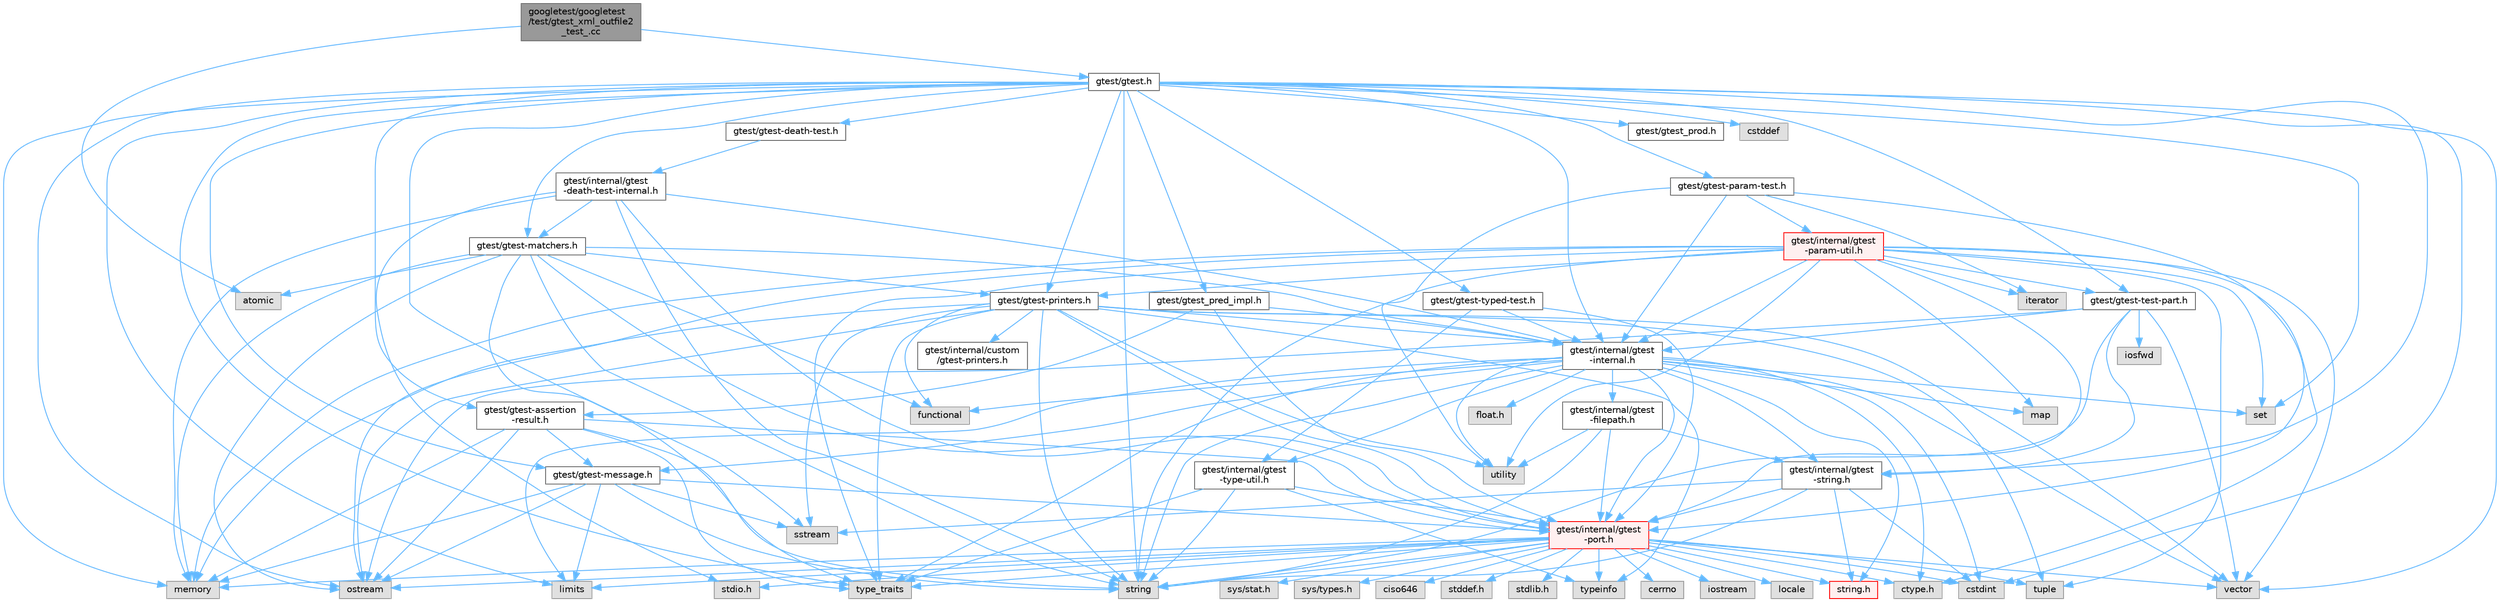 digraph "googletest/googletest/test/gtest_xml_outfile2_test_.cc"
{
 // LATEX_PDF_SIZE
  bgcolor="transparent";
  edge [fontname=Helvetica,fontsize=10,labelfontname=Helvetica,labelfontsize=10];
  node [fontname=Helvetica,fontsize=10,shape=box,height=0.2,width=0.4];
  Node1 [id="Node000001",label="googletest/googletest\l/test/gtest_xml_outfile2\l_test_.cc",height=0.2,width=0.4,color="gray40", fillcolor="grey60", style="filled", fontcolor="black",tooltip=" "];
  Node1 -> Node2 [id="edge148_Node000001_Node000002",color="steelblue1",style="solid",tooltip=" "];
  Node2 [id="Node000002",label="atomic",height=0.2,width=0.4,color="grey60", fillcolor="#E0E0E0", style="filled",tooltip=" "];
  Node1 -> Node3 [id="edge149_Node000001_Node000003",color="steelblue1",style="solid",tooltip=" "];
  Node3 [id="Node000003",label="gtest/gtest.h",height=0.2,width=0.4,color="grey40", fillcolor="white", style="filled",URL="$gtest_8h.html",tooltip=" "];
  Node3 -> Node4 [id="edge150_Node000003_Node000004",color="steelblue1",style="solid",tooltip=" "];
  Node4 [id="Node000004",label="cstddef",height=0.2,width=0.4,color="grey60", fillcolor="#E0E0E0", style="filled",tooltip=" "];
  Node3 -> Node5 [id="edge151_Node000003_Node000005",color="steelblue1",style="solid",tooltip=" "];
  Node5 [id="Node000005",label="cstdint",height=0.2,width=0.4,color="grey60", fillcolor="#E0E0E0", style="filled",tooltip=" "];
  Node3 -> Node6 [id="edge152_Node000003_Node000006",color="steelblue1",style="solid",tooltip=" "];
  Node6 [id="Node000006",label="limits",height=0.2,width=0.4,color="grey60", fillcolor="#E0E0E0", style="filled",tooltip=" "];
  Node3 -> Node7 [id="edge153_Node000003_Node000007",color="steelblue1",style="solid",tooltip=" "];
  Node7 [id="Node000007",label="memory",height=0.2,width=0.4,color="grey60", fillcolor="#E0E0E0", style="filled",tooltip=" "];
  Node3 -> Node8 [id="edge154_Node000003_Node000008",color="steelblue1",style="solid",tooltip=" "];
  Node8 [id="Node000008",label="ostream",height=0.2,width=0.4,color="grey60", fillcolor="#E0E0E0", style="filled",tooltip=" "];
  Node3 -> Node9 [id="edge155_Node000003_Node000009",color="steelblue1",style="solid",tooltip=" "];
  Node9 [id="Node000009",label="set",height=0.2,width=0.4,color="grey60", fillcolor="#E0E0E0", style="filled",tooltip=" "];
  Node3 -> Node10 [id="edge156_Node000003_Node000010",color="steelblue1",style="solid",tooltip=" "];
  Node10 [id="Node000010",label="sstream",height=0.2,width=0.4,color="grey60", fillcolor="#E0E0E0", style="filled",tooltip=" "];
  Node3 -> Node11 [id="edge157_Node000003_Node000011",color="steelblue1",style="solid",tooltip=" "];
  Node11 [id="Node000011",label="string",height=0.2,width=0.4,color="grey60", fillcolor="#E0E0E0", style="filled",tooltip=" "];
  Node3 -> Node12 [id="edge158_Node000003_Node000012",color="steelblue1",style="solid",tooltip=" "];
  Node12 [id="Node000012",label="type_traits",height=0.2,width=0.4,color="grey60", fillcolor="#E0E0E0", style="filled",tooltip=" "];
  Node3 -> Node13 [id="edge159_Node000003_Node000013",color="steelblue1",style="solid",tooltip=" "];
  Node13 [id="Node000013",label="vector",height=0.2,width=0.4,color="grey60", fillcolor="#E0E0E0", style="filled",tooltip=" "];
  Node3 -> Node14 [id="edge160_Node000003_Node000014",color="steelblue1",style="solid",tooltip=" "];
  Node14 [id="Node000014",label="gtest/gtest-assertion\l-result.h",height=0.2,width=0.4,color="grey40", fillcolor="white", style="filled",URL="$gtest-assertion-result_8h.html",tooltip=" "];
  Node14 -> Node7 [id="edge161_Node000014_Node000007",color="steelblue1",style="solid",tooltip=" "];
  Node14 -> Node8 [id="edge162_Node000014_Node000008",color="steelblue1",style="solid",tooltip=" "];
  Node14 -> Node11 [id="edge163_Node000014_Node000011",color="steelblue1",style="solid",tooltip=" "];
  Node14 -> Node12 [id="edge164_Node000014_Node000012",color="steelblue1",style="solid",tooltip=" "];
  Node14 -> Node15 [id="edge165_Node000014_Node000015",color="steelblue1",style="solid",tooltip=" "];
  Node15 [id="Node000015",label="gtest/gtest-message.h",height=0.2,width=0.4,color="grey40", fillcolor="white", style="filled",URL="$gtest-message_8h.html",tooltip=" "];
  Node15 -> Node6 [id="edge166_Node000015_Node000006",color="steelblue1",style="solid",tooltip=" "];
  Node15 -> Node7 [id="edge167_Node000015_Node000007",color="steelblue1",style="solid",tooltip=" "];
  Node15 -> Node8 [id="edge168_Node000015_Node000008",color="steelblue1",style="solid",tooltip=" "];
  Node15 -> Node10 [id="edge169_Node000015_Node000010",color="steelblue1",style="solid",tooltip=" "];
  Node15 -> Node11 [id="edge170_Node000015_Node000011",color="steelblue1",style="solid",tooltip=" "];
  Node15 -> Node16 [id="edge171_Node000015_Node000016",color="steelblue1",style="solid",tooltip=" "];
  Node16 [id="Node000016",label="gtest/internal/gtest\l-port.h",height=0.2,width=0.4,color="red", fillcolor="#FFF0F0", style="filled",URL="$gtest-port_8h.html",tooltip=" "];
  Node16 -> Node17 [id="edge172_Node000016_Node000017",color="steelblue1",style="solid",tooltip=" "];
  Node17 [id="Node000017",label="ciso646",height=0.2,width=0.4,color="grey60", fillcolor="#E0E0E0", style="filled",tooltip=" "];
  Node16 -> Node18 [id="edge173_Node000016_Node000018",color="steelblue1",style="solid",tooltip=" "];
  Node18 [id="Node000018",label="ctype.h",height=0.2,width=0.4,color="grey60", fillcolor="#E0E0E0", style="filled",tooltip=" "];
  Node16 -> Node19 [id="edge174_Node000016_Node000019",color="steelblue1",style="solid",tooltip=" "];
  Node19 [id="Node000019",label="stddef.h",height=0.2,width=0.4,color="grey60", fillcolor="#E0E0E0", style="filled",tooltip=" "];
  Node16 -> Node20 [id="edge175_Node000016_Node000020",color="steelblue1",style="solid",tooltip=" "];
  Node20 [id="Node000020",label="stdio.h",height=0.2,width=0.4,color="grey60", fillcolor="#E0E0E0", style="filled",tooltip=" "];
  Node16 -> Node21 [id="edge176_Node000016_Node000021",color="steelblue1",style="solid",tooltip=" "];
  Node21 [id="Node000021",label="stdlib.h",height=0.2,width=0.4,color="grey60", fillcolor="#E0E0E0", style="filled",tooltip=" "];
  Node16 -> Node22 [id="edge177_Node000016_Node000022",color="steelblue1",style="solid",tooltip=" "];
  Node22 [id="Node000022",label="string.h",height=0.2,width=0.4,color="red", fillcolor="#FFF0F0", style="filled",URL="$string_8h.html",tooltip=" "];
  Node16 -> Node33 [id="edge178_Node000016_Node000033",color="steelblue1",style="solid",tooltip=" "];
  Node33 [id="Node000033",label="cerrno",height=0.2,width=0.4,color="grey60", fillcolor="#E0E0E0", style="filled",tooltip=" "];
  Node16 -> Node5 [id="edge179_Node000016_Node000005",color="steelblue1",style="solid",tooltip=" "];
  Node16 -> Node34 [id="edge180_Node000016_Node000034",color="steelblue1",style="solid",tooltip=" "];
  Node34 [id="Node000034",label="iostream",height=0.2,width=0.4,color="grey60", fillcolor="#E0E0E0", style="filled",tooltip=" "];
  Node16 -> Node6 [id="edge181_Node000016_Node000006",color="steelblue1",style="solid",tooltip=" "];
  Node16 -> Node35 [id="edge182_Node000016_Node000035",color="steelblue1",style="solid",tooltip=" "];
  Node35 [id="Node000035",label="locale",height=0.2,width=0.4,color="grey60", fillcolor="#E0E0E0", style="filled",tooltip=" "];
  Node16 -> Node7 [id="edge183_Node000016_Node000007",color="steelblue1",style="solid",tooltip=" "];
  Node16 -> Node8 [id="edge184_Node000016_Node000008",color="steelblue1",style="solid",tooltip=" "];
  Node16 -> Node11 [id="edge185_Node000016_Node000011",color="steelblue1",style="solid",tooltip=" "];
  Node16 -> Node36 [id="edge186_Node000016_Node000036",color="steelblue1",style="solid",tooltip=" "];
  Node36 [id="Node000036",label="tuple",height=0.2,width=0.4,color="grey60", fillcolor="#E0E0E0", style="filled",tooltip=" "];
  Node16 -> Node12 [id="edge187_Node000016_Node000012",color="steelblue1",style="solid",tooltip=" "];
  Node16 -> Node13 [id="edge188_Node000016_Node000013",color="steelblue1",style="solid",tooltip=" "];
  Node16 -> Node37 [id="edge189_Node000016_Node000037",color="steelblue1",style="solid",tooltip=" "];
  Node37 [id="Node000037",label="sys/stat.h",height=0.2,width=0.4,color="grey60", fillcolor="#E0E0E0", style="filled",tooltip=" "];
  Node16 -> Node38 [id="edge190_Node000016_Node000038",color="steelblue1",style="solid",tooltip=" "];
  Node38 [id="Node000038",label="sys/types.h",height=0.2,width=0.4,color="grey60", fillcolor="#E0E0E0", style="filled",tooltip=" "];
  Node16 -> Node44 [id="edge191_Node000016_Node000044",color="steelblue1",style="solid",tooltip=" "];
  Node44 [id="Node000044",label="typeinfo",height=0.2,width=0.4,color="grey60", fillcolor="#E0E0E0", style="filled",tooltip=" "];
  Node14 -> Node16 [id="edge192_Node000014_Node000016",color="steelblue1",style="solid",tooltip=" "];
  Node3 -> Node45 [id="edge193_Node000003_Node000045",color="steelblue1",style="solid",tooltip=" "];
  Node45 [id="Node000045",label="gtest/gtest-death-test.h",height=0.2,width=0.4,color="grey40", fillcolor="white", style="filled",URL="$gtest-death-test_8h.html",tooltip=" "];
  Node45 -> Node46 [id="edge194_Node000045_Node000046",color="steelblue1",style="solid",tooltip=" "];
  Node46 [id="Node000046",label="gtest/internal/gtest\l-death-test-internal.h",height=0.2,width=0.4,color="grey40", fillcolor="white", style="filled",URL="$gtest-death-test-internal_8h.html",tooltip=" "];
  Node46 -> Node20 [id="edge195_Node000046_Node000020",color="steelblue1",style="solid",tooltip=" "];
  Node46 -> Node7 [id="edge196_Node000046_Node000007",color="steelblue1",style="solid",tooltip=" "];
  Node46 -> Node11 [id="edge197_Node000046_Node000011",color="steelblue1",style="solid",tooltip=" "];
  Node46 -> Node47 [id="edge198_Node000046_Node000047",color="steelblue1",style="solid",tooltip=" "];
  Node47 [id="Node000047",label="gtest/gtest-matchers.h",height=0.2,width=0.4,color="grey40", fillcolor="white", style="filled",URL="$gtest-matchers_8h.html",tooltip=" "];
  Node47 -> Node2 [id="edge199_Node000047_Node000002",color="steelblue1",style="solid",tooltip=" "];
  Node47 -> Node48 [id="edge200_Node000047_Node000048",color="steelblue1",style="solid",tooltip=" "];
  Node48 [id="Node000048",label="functional",height=0.2,width=0.4,color="grey60", fillcolor="#E0E0E0", style="filled",tooltip=" "];
  Node47 -> Node7 [id="edge201_Node000047_Node000007",color="steelblue1",style="solid",tooltip=" "];
  Node47 -> Node8 [id="edge202_Node000047_Node000008",color="steelblue1",style="solid",tooltip=" "];
  Node47 -> Node11 [id="edge203_Node000047_Node000011",color="steelblue1",style="solid",tooltip=" "];
  Node47 -> Node12 [id="edge204_Node000047_Node000012",color="steelblue1",style="solid",tooltip=" "];
  Node47 -> Node49 [id="edge205_Node000047_Node000049",color="steelblue1",style="solid",tooltip=" "];
  Node49 [id="Node000049",label="gtest/gtest-printers.h",height=0.2,width=0.4,color="grey40", fillcolor="white", style="filled",URL="$gtest-printers_8h.html",tooltip=" "];
  Node49 -> Node48 [id="edge206_Node000049_Node000048",color="steelblue1",style="solid",tooltip=" "];
  Node49 -> Node7 [id="edge207_Node000049_Node000007",color="steelblue1",style="solid",tooltip=" "];
  Node49 -> Node8 [id="edge208_Node000049_Node000008",color="steelblue1",style="solid",tooltip=" "];
  Node49 -> Node10 [id="edge209_Node000049_Node000010",color="steelblue1",style="solid",tooltip=" "];
  Node49 -> Node11 [id="edge210_Node000049_Node000011",color="steelblue1",style="solid",tooltip=" "];
  Node49 -> Node36 [id="edge211_Node000049_Node000036",color="steelblue1",style="solid",tooltip=" "];
  Node49 -> Node12 [id="edge212_Node000049_Node000012",color="steelblue1",style="solid",tooltip=" "];
  Node49 -> Node44 [id="edge213_Node000049_Node000044",color="steelblue1",style="solid",tooltip=" "];
  Node49 -> Node27 [id="edge214_Node000049_Node000027",color="steelblue1",style="solid",tooltip=" "];
  Node27 [id="Node000027",label="utility",height=0.2,width=0.4,color="grey60", fillcolor="#E0E0E0", style="filled",tooltip=" "];
  Node49 -> Node13 [id="edge215_Node000049_Node000013",color="steelblue1",style="solid",tooltip=" "];
  Node49 -> Node50 [id="edge216_Node000049_Node000050",color="steelblue1",style="solid",tooltip=" "];
  Node50 [id="Node000050",label="gtest/internal/gtest\l-internal.h",height=0.2,width=0.4,color="grey40", fillcolor="white", style="filled",URL="$gtest-internal_8h.html",tooltip=" "];
  Node50 -> Node16 [id="edge217_Node000050_Node000016",color="steelblue1",style="solid",tooltip=" "];
  Node50 -> Node18 [id="edge218_Node000050_Node000018",color="steelblue1",style="solid",tooltip=" "];
  Node50 -> Node51 [id="edge219_Node000050_Node000051",color="steelblue1",style="solid",tooltip=" "];
  Node51 [id="Node000051",label="float.h",height=0.2,width=0.4,color="grey60", fillcolor="#E0E0E0", style="filled",tooltip=" "];
  Node50 -> Node22 [id="edge220_Node000050_Node000022",color="steelblue1",style="solid",tooltip=" "];
  Node50 -> Node5 [id="edge221_Node000050_Node000005",color="steelblue1",style="solid",tooltip=" "];
  Node50 -> Node48 [id="edge222_Node000050_Node000048",color="steelblue1",style="solid",tooltip=" "];
  Node50 -> Node6 [id="edge223_Node000050_Node000006",color="steelblue1",style="solid",tooltip=" "];
  Node50 -> Node52 [id="edge224_Node000050_Node000052",color="steelblue1",style="solid",tooltip=" "];
  Node52 [id="Node000052",label="map",height=0.2,width=0.4,color="grey60", fillcolor="#E0E0E0", style="filled",tooltip=" "];
  Node50 -> Node9 [id="edge225_Node000050_Node000009",color="steelblue1",style="solid",tooltip=" "];
  Node50 -> Node11 [id="edge226_Node000050_Node000011",color="steelblue1",style="solid",tooltip=" "];
  Node50 -> Node12 [id="edge227_Node000050_Node000012",color="steelblue1",style="solid",tooltip=" "];
  Node50 -> Node27 [id="edge228_Node000050_Node000027",color="steelblue1",style="solid",tooltip=" "];
  Node50 -> Node13 [id="edge229_Node000050_Node000013",color="steelblue1",style="solid",tooltip=" "];
  Node50 -> Node15 [id="edge230_Node000050_Node000015",color="steelblue1",style="solid",tooltip=" "];
  Node50 -> Node53 [id="edge231_Node000050_Node000053",color="steelblue1",style="solid",tooltip=" "];
  Node53 [id="Node000053",label="gtest/internal/gtest\l-filepath.h",height=0.2,width=0.4,color="grey40", fillcolor="white", style="filled",URL="$gtest-filepath_8h.html",tooltip=" "];
  Node53 -> Node11 [id="edge232_Node000053_Node000011",color="steelblue1",style="solid",tooltip=" "];
  Node53 -> Node27 [id="edge233_Node000053_Node000027",color="steelblue1",style="solid",tooltip=" "];
  Node53 -> Node16 [id="edge234_Node000053_Node000016",color="steelblue1",style="solid",tooltip=" "];
  Node53 -> Node54 [id="edge235_Node000053_Node000054",color="steelblue1",style="solid",tooltip=" "];
  Node54 [id="Node000054",label="gtest/internal/gtest\l-string.h",height=0.2,width=0.4,color="grey40", fillcolor="white", style="filled",URL="$gtest-string_8h.html",tooltip=" "];
  Node54 -> Node22 [id="edge236_Node000054_Node000022",color="steelblue1",style="solid",tooltip=" "];
  Node54 -> Node5 [id="edge237_Node000054_Node000005",color="steelblue1",style="solid",tooltip=" "];
  Node54 -> Node10 [id="edge238_Node000054_Node000010",color="steelblue1",style="solid",tooltip=" "];
  Node54 -> Node11 [id="edge239_Node000054_Node000011",color="steelblue1",style="solid",tooltip=" "];
  Node54 -> Node16 [id="edge240_Node000054_Node000016",color="steelblue1",style="solid",tooltip=" "];
  Node50 -> Node54 [id="edge241_Node000050_Node000054",color="steelblue1",style="solid",tooltip=" "];
  Node50 -> Node55 [id="edge242_Node000050_Node000055",color="steelblue1",style="solid",tooltip=" "];
  Node55 [id="Node000055",label="gtest/internal/gtest\l-type-util.h",height=0.2,width=0.4,color="grey40", fillcolor="white", style="filled",URL="$gtest-type-util_8h.html",tooltip=" "];
  Node55 -> Node11 [id="edge243_Node000055_Node000011",color="steelblue1",style="solid",tooltip=" "];
  Node55 -> Node12 [id="edge244_Node000055_Node000012",color="steelblue1",style="solid",tooltip=" "];
  Node55 -> Node44 [id="edge245_Node000055_Node000044",color="steelblue1",style="solid",tooltip=" "];
  Node55 -> Node16 [id="edge246_Node000055_Node000016",color="steelblue1",style="solid",tooltip=" "];
  Node49 -> Node16 [id="edge247_Node000049_Node000016",color="steelblue1",style="solid",tooltip=" "];
  Node49 -> Node56 [id="edge248_Node000049_Node000056",color="steelblue1",style="solid",tooltip=" "];
  Node56 [id="Node000056",label="gtest/internal/custom\l/gtest-printers.h",height=0.2,width=0.4,color="grey40", fillcolor="white", style="filled",URL="$internal_2custom_2gtest-printers_8h.html",tooltip=" "];
  Node47 -> Node50 [id="edge249_Node000047_Node000050",color="steelblue1",style="solid",tooltip=" "];
  Node47 -> Node16 [id="edge250_Node000047_Node000016",color="steelblue1",style="solid",tooltip=" "];
  Node46 -> Node50 [id="edge251_Node000046_Node000050",color="steelblue1",style="solid",tooltip=" "];
  Node46 -> Node16 [id="edge252_Node000046_Node000016",color="steelblue1",style="solid",tooltip=" "];
  Node3 -> Node47 [id="edge253_Node000003_Node000047",color="steelblue1",style="solid",tooltip=" "];
  Node3 -> Node15 [id="edge254_Node000003_Node000015",color="steelblue1",style="solid",tooltip=" "];
  Node3 -> Node57 [id="edge255_Node000003_Node000057",color="steelblue1",style="solid",tooltip=" "];
  Node57 [id="Node000057",label="gtest/gtest-param-test.h",height=0.2,width=0.4,color="grey40", fillcolor="white", style="filled",URL="$gtest-param-test_8h.html",tooltip=" "];
  Node57 -> Node29 [id="edge256_Node000057_Node000029",color="steelblue1",style="solid",tooltip=" "];
  Node29 [id="Node000029",label="iterator",height=0.2,width=0.4,color="grey60", fillcolor="#E0E0E0", style="filled",tooltip=" "];
  Node57 -> Node27 [id="edge257_Node000057_Node000027",color="steelblue1",style="solid",tooltip=" "];
  Node57 -> Node50 [id="edge258_Node000057_Node000050",color="steelblue1",style="solid",tooltip=" "];
  Node57 -> Node58 [id="edge259_Node000057_Node000058",color="steelblue1",style="solid",tooltip=" "];
  Node58 [id="Node000058",label="gtest/internal/gtest\l-param-util.h",height=0.2,width=0.4,color="red", fillcolor="#FFF0F0", style="filled",URL="$gtest-param-util_8h.html",tooltip=" "];
  Node58 -> Node18 [id="edge260_Node000058_Node000018",color="steelblue1",style="solid",tooltip=" "];
  Node58 -> Node29 [id="edge261_Node000058_Node000029",color="steelblue1",style="solid",tooltip=" "];
  Node58 -> Node52 [id="edge262_Node000058_Node000052",color="steelblue1",style="solid",tooltip=" "];
  Node58 -> Node7 [id="edge263_Node000058_Node000007",color="steelblue1",style="solid",tooltip=" "];
  Node58 -> Node8 [id="edge264_Node000058_Node000008",color="steelblue1",style="solid",tooltip=" "];
  Node58 -> Node9 [id="edge265_Node000058_Node000009",color="steelblue1",style="solid",tooltip=" "];
  Node58 -> Node11 [id="edge266_Node000058_Node000011",color="steelblue1",style="solid",tooltip=" "];
  Node58 -> Node36 [id="edge267_Node000058_Node000036",color="steelblue1",style="solid",tooltip=" "];
  Node58 -> Node12 [id="edge268_Node000058_Node000012",color="steelblue1",style="solid",tooltip=" "];
  Node58 -> Node27 [id="edge269_Node000058_Node000027",color="steelblue1",style="solid",tooltip=" "];
  Node58 -> Node13 [id="edge270_Node000058_Node000013",color="steelblue1",style="solid",tooltip=" "];
  Node58 -> Node49 [id="edge271_Node000058_Node000049",color="steelblue1",style="solid",tooltip=" "];
  Node58 -> Node61 [id="edge272_Node000058_Node000061",color="steelblue1",style="solid",tooltip=" "];
  Node61 [id="Node000061",label="gtest/gtest-test-part.h",height=0.2,width=0.4,color="grey40", fillcolor="white", style="filled",URL="$gtest-test-part_8h.html",tooltip=" "];
  Node61 -> Node62 [id="edge273_Node000061_Node000062",color="steelblue1",style="solid",tooltip=" "];
  Node62 [id="Node000062",label="iosfwd",height=0.2,width=0.4,color="grey60", fillcolor="#E0E0E0", style="filled",tooltip=" "];
  Node61 -> Node8 [id="edge274_Node000061_Node000008",color="steelblue1",style="solid",tooltip=" "];
  Node61 -> Node11 [id="edge275_Node000061_Node000011",color="steelblue1",style="solid",tooltip=" "];
  Node61 -> Node13 [id="edge276_Node000061_Node000013",color="steelblue1",style="solid",tooltip=" "];
  Node61 -> Node50 [id="edge277_Node000061_Node000050",color="steelblue1",style="solid",tooltip=" "];
  Node61 -> Node54 [id="edge278_Node000061_Node000054",color="steelblue1",style="solid",tooltip=" "];
  Node58 -> Node50 [id="edge279_Node000058_Node000050",color="steelblue1",style="solid",tooltip=" "];
  Node58 -> Node16 [id="edge280_Node000058_Node000016",color="steelblue1",style="solid",tooltip=" "];
  Node57 -> Node16 [id="edge281_Node000057_Node000016",color="steelblue1",style="solid",tooltip=" "];
  Node3 -> Node49 [id="edge282_Node000003_Node000049",color="steelblue1",style="solid",tooltip=" "];
  Node3 -> Node61 [id="edge283_Node000003_Node000061",color="steelblue1",style="solid",tooltip=" "];
  Node3 -> Node63 [id="edge284_Node000003_Node000063",color="steelblue1",style="solid",tooltip=" "];
  Node63 [id="Node000063",label="gtest/gtest-typed-test.h",height=0.2,width=0.4,color="grey40", fillcolor="white", style="filled",URL="$gtest-typed-test_8h.html",tooltip=" "];
  Node63 -> Node50 [id="edge285_Node000063_Node000050",color="steelblue1",style="solid",tooltip=" "];
  Node63 -> Node16 [id="edge286_Node000063_Node000016",color="steelblue1",style="solid",tooltip=" "];
  Node63 -> Node55 [id="edge287_Node000063_Node000055",color="steelblue1",style="solid",tooltip=" "];
  Node3 -> Node64 [id="edge288_Node000003_Node000064",color="steelblue1",style="solid",tooltip=" "];
  Node64 [id="Node000064",label="gtest/gtest_pred_impl.h",height=0.2,width=0.4,color="grey40", fillcolor="white", style="filled",URL="$gtest__pred__impl_8h.html",tooltip=" "];
  Node64 -> Node14 [id="edge289_Node000064_Node000014",color="steelblue1",style="solid",tooltip=" "];
  Node64 -> Node50 [id="edge290_Node000064_Node000050",color="steelblue1",style="solid",tooltip=" "];
  Node64 -> Node16 [id="edge291_Node000064_Node000016",color="steelblue1",style="solid",tooltip=" "];
  Node3 -> Node65 [id="edge292_Node000003_Node000065",color="steelblue1",style="solid",tooltip=" "];
  Node65 [id="Node000065",label="gtest/gtest_prod.h",height=0.2,width=0.4,color="grey40", fillcolor="white", style="filled",URL="$gtest__prod_8h.html",tooltip=" "];
  Node3 -> Node50 [id="edge293_Node000003_Node000050",color="steelblue1",style="solid",tooltip=" "];
  Node3 -> Node54 [id="edge294_Node000003_Node000054",color="steelblue1",style="solid",tooltip=" "];
}
